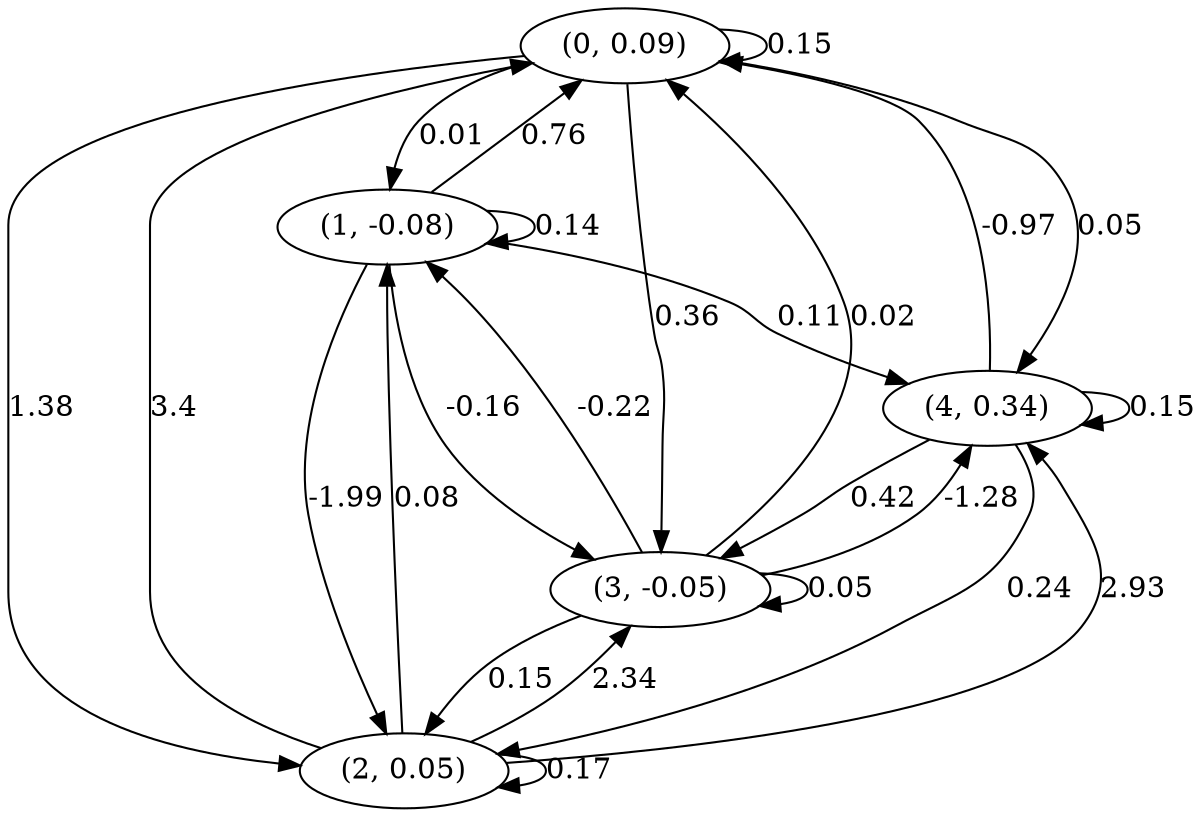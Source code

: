 digraph {
    0 [ label = "(0, 0.09)" ]
    1 [ label = "(1, -0.08)" ]
    2 [ label = "(2, 0.05)" ]
    3 [ label = "(3, -0.05)" ]
    4 [ label = "(4, 0.34)" ]
    0 -> 0 [ label = "0.15" ]
    1 -> 1 [ label = "0.14" ]
    2 -> 2 [ label = "0.17" ]
    3 -> 3 [ label = "0.05" ]
    4 -> 4 [ label = "0.15" ]
    1 -> 0 [ label = "0.76" ]
    2 -> 0 [ label = "3.4" ]
    3 -> 0 [ label = "0.02" ]
    4 -> 0 [ label = "-0.97" ]
    0 -> 1 [ label = "0.01" ]
    2 -> 1 [ label = "0.08" ]
    3 -> 1 [ label = "-0.22" ]
    0 -> 2 [ label = "1.38" ]
    1 -> 2 [ label = "-1.99" ]
    3 -> 2 [ label = "0.15" ]
    4 -> 2 [ label = "0.24" ]
    0 -> 3 [ label = "0.36" ]
    1 -> 3 [ label = "-0.16" ]
    2 -> 3 [ label = "2.34" ]
    4 -> 3 [ label = "0.42" ]
    0 -> 4 [ label = "0.05" ]
    1 -> 4 [ label = "0.11" ]
    2 -> 4 [ label = "2.93" ]
    3 -> 4 [ label = "-1.28" ]
}

